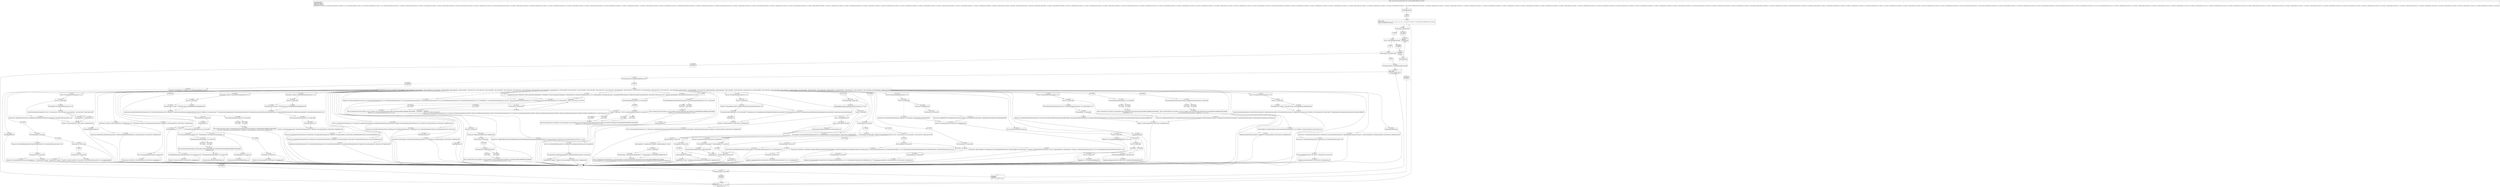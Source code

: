 digraph "CFG formain.Map.eventCheck()V" {
Node_0 [shape=record,label="{0\:\ ?|MTH_ENTER_BLOCK\l|l}"];
Node_1 [shape=record,label="{1\:\ 0x0000|lr12 = 0l}"];
Node_2 [shape=record,label="{2\:\ 0x0003|LOOP_START\lPHI: r12l  0x0003: PHI (r12v1 'i' int) = (r12v0 'i' int), (r12v2 'i' int) binds: [B:1:0x0000, B:17:0x002d] A[DONT_GENERATE, DONT_INLINE]\lLOOP:0: B:2:0x0003\-\>B:17:0x002d\l|l}"];
Node_3 [shape=record,label="{3\:\ 0x0008|lif (r26.event == null) goto L502l}"];
Node_4 [shape=record,label="{4\:\ 0x000a|l}"];
Node_5 [shape=record,label="{5\:\ 0x0010|lif (r12 \< r26.event.length) goto L264l}"];
Node_6 [shape=record,label="{6\:\ 0x0013|l}"];
Node_7 [shape=record,label="{7\:\ 0x001a|lif (r26.event[r12] == null) goto L504l}"];
Node_8 [shape=record,label="{8\:\ 0x001c|l}"];
Node_9 [shape=record,label="{9\:\ 0x002b|lif (r26.event_now[r12] \< r26.event[r12].length) goto L269l}"];
Node_10 [shape=record,label="{10\:\ 0x0030|LOOP_START\lLOOP:1: B:10:0x0030\-\>B:18:?\l|lr26.event_state = 0l}"];
Node_11 [shape=record,label="{11\:\ 0x0045|lif (r26.event_now[r12] \< r26.event[r12].length) goto L272l}"];
Node_12 [shape=record,label="{12\:\ 0x005e|l}"];
Node_13 [shape=record,label="{13\:\ 0x006e|lswitch(r26.event[r12][r26.event_now[r12]]) \{l    case 1: goto L405;l    case 2: goto L395;l    case 3: goto L414;l    case 4: goto L290;l    case 5: goto L419;l    case 6: goto L404;l    case 7: goto L274;l    case 8: goto L430;l    case 9: goto L274;l    case 10: goto L274;l    case 11: goto L436;l    case 12: goto L435;l    case 13: goto L357;l    case 14: goto L274;l    case 15: goto L285;l    case 16: goto L353;l    case 17: goto L392;l    case 18: goto L319;l    case 19: goto L399;l    case 20: goto L274;l    case 21: goto L448;l    case 22: goto L393;l    case 23: goto L391;l    case 24: goto L295;l    case 25: goto L296;l    case 26: goto L326;l    case 27: goto L327;l    case 28: goto L277;l    case 29: goto L310;l    case 30: goto L374;l    case 31: goto L484;l    case 32: goto L347;l    case 33: goto L468;l    case 34: goto L274;l    case 35: goto L339;l    case 36: goto L394;l    case 37: goto L383;l    case 38: goto L398;l    case 39: goto L315;l    case 40: goto L440;l    case 41: goto L278;l    case 42: goto L318;l    case 43: goto L447;l    case 44: goto L491;l    case 45: goto L396;l    case 46: goto L348;l    case 47: goto L349;l    case 48: goto L397;l    case 49: goto L320;l    case 50: goto L297;l    case 51: goto L469;l    case 52: goto L352;l    case 53: goto L354;l    default: goto L274;l\}l}"];
Node_14 [shape=record,label="{14\:\ 0x0071|l}"];
Node_15 [shape=record,label="{15\:\ 0x0077|lif (r26.event_state == 1) goto L509l}"];
Node_16 [shape=record,label="{16\:\ 0x002d|SYNTHETIC\l|l}"];
Node_17 [shape=record,label="{17\:\ 0x002d|LOOP_END\lLOOP:0: B:2:0x0003\-\>B:17:0x002d\l|lint r12 = r12 + 1l}"];
Node_18 [shape=record,label="{18\:\ ?|LOOP_END\lSYNTHETIC\lLOOP:1: B:10:0x0030\-\>B:18:?\l|l}"];
Node_19 [shape=record,label="{19\:\ 0x007a|lrunEvent_dialog(r12)l}"];
Node_20 [shape=record,label="{20\:\ 0x0081|lint r25 = r26.event[r12][r26.event_now[r12] + 2] \- 1l}"];
Node_21 [shape=record,label="{21\:\ 0x009a|lif (r25 != (\-1)) goto L284l}"];
Node_22 [shape=record,label="{22\:\ 0x009c|lr26.my.setXY(r26.event[r12][r26.event_now[r12] + 3], r26.event[r12][r26.event_now[r12] + 4], 0, 0)lr26.my.frame_c = \-1l}"];
Node_23 [shape=record,label="{23\:\ 0x00d8|lif (r26.srcNpcNo != (\-1)) goto L283l}"];
Node_24 [shape=record,label="{24\:\ 0x00da|lr26.map_x = map_set(r26.event[r12][r26.event_now[r12] + 3], r26.cols, main.Constants_H.XCELLS, main.Constants_H.HALF_XCELLS, main.Constants_H.WIDTH, 20)lr26.map_y = map_set(r26.event[r12][r26.event_now[r12] + 4], r26.rows, main.Constants_H.YCELLS, main.Constants_H.HALF_YCELLS, main.Constants_H.HEIGHT, 20)l}"];
Node_25 [shape=record,label="{25\:\ 0x012e|lshort[] r0 = r26.event_nowlr0[r12] = (short) (r0[r12] + 5)lnextEvent(4112)l}"];
Node_26 [shape=record,label="{26\:\ 0x0144|lr26.now_eV1 = getNpcLayer(r25)lr26.now_eV2 = getNpcId(r25)lr26.npc[r26.now_eV1][r26.now_eV2].other[0] = r26.event[r12][r26.event_now[r12] + 3]lr26.npc[r26.now_eV1][r26.now_eV2].other[1] = r26.event[r12][r26.event_now[r12] + 4]lr26.npc[r26.now_eV1][r26.now_eV2].setXY_npc()l}"];
Node_27 [shape=record,label="{27\:\ 0x01ca|l}"];
Node_28 [shape=record,label="{28\:\ 0x01dc|lif (r26.event[r12][r26.event_now[r12] + 2] != 0) goto L289l}"];
Node_29 [shape=record,label="{29\:\ 0x01de|lr5 = truel}"];
Node_30 [shape=record,label="{30\:\ 0x01df|PHI: r5l  0x01df: PHI (r5v477 boolean) = (r5v476 boolean), (r5v478 boolean) binds: [B:31:0x01e8, B:29:0x01de] A[DONT_GENERATE, DONT_INLINE]\l|lsetEventNow(r12, r5)l}"];
Node_31 [shape=record,label="{31\:\ 0x01e8|lr5 = falsel}"];
Node_32 [shape=record,label="{32\:\ 0x01ea|l}"];
Node_33 [shape=record,label="{33\:\ 0x0207|lif (r26.gr.monInfoList[103(0x67, float:1.44E\-43)] \< r26.event[r12][r26.event_now[r12] + 2]) goto L294l}"];
Node_34 [shape=record,label="{34\:\ 0x0209|lr10 = truel}"];
Node_35 [shape=record,label="{35\:\ 0x020b|PHI: r10l  0x020b: PHI (r10v23 'bt' boolean) = (r10v22 'bt' boolean), (r10v24 'bt' boolean) binds: [B:36:0x0228, B:34:0x0209] A[DONT_GENERATE, DONT_INLINE]\l|lr9 = r26.event[r12][r26.event_now[r12] + 3]lifEvent(r12, 4, 16, r9, r10)l}"];
Node_36 [shape=record,label="{36\:\ 0x0228|lr10 = falsel}"];
Node_37 [shape=record,label="{37\:\ 0x022b|linitBoat(r26.event[r12][r26.event_now[r12] + 2])lshort[] r0 = r26.event_nowlr0[r12] = (short) (r0[r12] + 3)lnextEvent(16)l}"];
Node_38 [shape=record,label="{38\:\ 0x0259|lmain.GameRun r0 = r26.grlr0.overMode = (byte) (r26.event[r12][r26.event_now[r12] + 2] + 1)lshort[] r0 = r26.event_nowlr0[r12] = (short) (r0[r12] + 3)l}"];
Node_39 [shape=record,label="{39\:\ 0x0283|l}"];
Node_40 [shape=record,label="{40\:\ 0x028c|lif (r26.my.state == 24) goto L301l}"];
Node_41 [shape=record,label="{41\:\ 0x028e|l}"];
Node_42 [shape=record,label="{42\:\ 0x0297|lif (r26.my.state != 25) goto L305l}"];
Node_43 [shape=record,label="{43\:\ 0x02d4|l}"];
Node_44 [shape=record,label="{44\:\ 0x02dc|lif (r26.my.frame_c != (\-1)) goto L274l}"];
Node_45 [shape=record,label="{45\:\ 0x02de|l}"];
Node_46 [shape=record,label="{46\:\ 0x02e7|lif (r26.my.state == 23) goto L274l}"];
Node_47 [shape=record,label="{47\:\ 0x02e9|lr26.my.state = 23l}"];
Node_48 [shape=record,label="{48\:\ 0x0299|lshort[] r0 = r26.event_nowlr0[r12] = (short) (r0[r12] + 3)lnextEvent(0)l}"];
Node_49 [shape=record,label="{49\:\ 0x02b5|lif (r26.my.state != 24) goto L304l}"];
Node_50 [shape=record,label="{50\:\ 0x02b7|lr26.gr.say(main.Constants_H.TXT_81, 1)lr26.gr.saveGame()l}"];
Node_51 [shape=record,label="{51\:\ 0x02ca|lr26.my.state = 0l}"];
Node_52 [shape=record,label="{52\:\ 0x02f4|lint r25 = r26.event[r12][r26.event_now[r12] + 2] \- 1l}"];
Node_53 [shape=record,label="{53\:\ 0x030d|lif (r25 != (\-1)) goto L314l}"];
Node_54 [shape=record,label="{54\:\ 0x030f|lmain.Map.cur_npc = r26.myl}"];
Node_55 [shape=record,label="{55\:\ 0x0316|lmain.Map.cur_npc.setLastAction(false, r26.event[r12][r26.event_now[r12] + 4])lmain.Map.cur_npc.other[7] = r26.event[r12][r26.event_now[r12] + 3]lmain.Map.cur_npc.now_action = 0lshort[] r0 = r26.event_nowlr0[r12] = (short) (r0[r12] + 5)lnextEvent(javax.microedition.lcdui.game.GameCanvas.GAME_D_PRESSED)l}"];
Node_56 [shape=record,label="{56\:\ 0x0362|lmain.Map.cur_npc = r26.npc[getNpcLayer(r25)][getNpcId(r25)]l}"];
Node_57 [shape=record,label="{57\:\ 0x037e|lr26.now_eV1 = r26.event[r12][r26.event_now[r12] + 2]lr26.now_eV2 = r26.event[r12][r26.event_now[r12] + 3]l}"];
Node_58 [shape=record,label="{58\:\ 0x03c6|lif ((r26.gr.rmsOther[(r26.now_eV1 * 2) + 4] & (1 \<\< r26.now_eV2)) == 0) goto L274l}"];
Node_59 [shape=record,label="{59\:\ 0x03c8|lshort[] r0 = r26.event_nowlr0[r12] = (short) (r0[r12] + 4)lnextEvent(4113)l}"];
Node_60 [shape=record,label="{60\:\ 0x03de|lr26.now_eV1 = r26.event[r12][r26.event_now[r12] + 2]lr26.now_eV2 = r26.event[r12][r26.event_now[r12] + 3]lminigame.Mg.i().go(r26.gr, r26.now_eV1, \-1, r26.now_eV2)lshort[] r0 = r26.event_nowlr0[r12] = (short) (r0[r12] + 4)lnextEvent(4113)l}"];
Node_61 [shape=record,label="{61\:\ 0x0439|lrunEvent_item_add_del(r12)l}"];
Node_62 [shape=record,label="{62\:\ 0x0441|l}"];
Node_63 [shape=record,label="{63\:\ 0x0449|lif (r26.gr.magic_id != (\-2)) goto L323l}"];
Node_64 [shape=record,label="{64\:\ 0x044b|lr26.my.state = 10lmain.GameRun r0 = r26.grlr0.magic_id = r26.event[r12][r26.event_now[r12] + 2]lmain.GameRun r0 = r26.grlr0.magic_x = (r26.map_x + (r26.event[r12][r26.event_now[r12] + 3] * 20)) + 10lmain.GameRun r0 = r26.grlr0.magic_y = (r26.map_y + (r26.event[r12][r26.event_now[r12] + 4] * 20)) + 20lr26.gr.setMagic(r26.event[r12][r26.event_now[r12] + 2] \/ 5)l}"];
Node_65 [shape=record,label="{65\:\ 0x04d1|l}"];
Node_66 [shape=record,label="{66\:\ 0x04d9|lif (r26.gr.magic_id != (\-1)) goto L274l}"];
Node_67 [shape=record,label="{67\:\ 0x04db|lr26.gr.magic_id = \-2lshort[] r0 = r26.event_nowlr0[r12] = (short) (r0[r12] + 5)lnextEvent(16)l}"];
Node_68 [shape=record,label="{68\:\ 0x04f9|lrunEvent_getMon(r12)l}"];
Node_69 [shape=record,label="{69\:\ 0x0501|l}"];
Node_70 [shape=record,label="{70\:\ 0x0506|lif (r26.eventGoing != 0) goto L333l}"];
Node_71 [shape=record,label="{71\:\ 0x0508|lr26.now_eV2 = r26.gr.findMonsterMinLv(r26.event[r12][r26.event_now[r12] + 2], r26.event[r12][r26.event_now[r12] + 3])l}"];
Node_72 [shape=record,label="{72\:\ 0x0540|lif (r26.now_eV2 == (\-1)) goto L332l}"];
Node_73 [shape=record,label="{73\:\ 0x0542|lr26.now_eV1 = r26.gr.delMonster(r26.now_eV2)lr26.eventGoing = 1l}"];
Node_74 [shape=record,label="{74\:\ 0x055d|lsetEventNow(r12, false)l}"];
Node_75 [shape=record,label="{75\:\ 0x0567|l}"];
Node_76 [shape=record,label="{76\:\ 0x056e|lif (r26.gr.say_c != 0) goto L274l}"];
Node_77 [shape=record,label="{77\:\ 0x0570|l}"];
Node_78 [shape=record,label="{78\:\ 0x0576|lif (r26.now_eV1 != (\-1)) goto L338l}"];
Node_79 [shape=record,label="{79\:\ 0x0578|lsetEventNow(r12, false)l}"];
Node_80 [shape=record,label="{80\:\ 0x0582|lshort[] r0 = r26.event_nowlr0[r12] = (short) (r0[r12] + (r26.event[r12][r26.event_now[r12] + 1] + 2))lnextEvent(4368)l}"];
Node_81 [shape=record,label="{81\:\ 0x05ab|lint r25 = r26.event[r12][r26.event_now[r12] + 2] \- 1l}"];
Node_82 [shape=record,label="{82\:\ 0x05c4|lif (r25 != (\-1)) goto L346l}"];
Node_83 [shape=record,label="{83\:\ 0x05c6|lr26.my.other[4] = r26.event[r12][r26.event_now[r12] + 3]l}"];
Node_84 [shape=record,label="{84\:\ 0x05f4|lswitch(r26.event[r12][r26.event_now[r12] + 3]) \{l    case 0: goto L344;l    case 1: goto L345;l    case 2: goto L344;l    case 3: goto L345;l    default: goto L343;l\}l}"];
Node_85 [shape=record,label="{85\:\ 0x05f7|lshort[] r0 = r26.event_nowlr0[r12] = (short) (r0[r12] + 4)lnextEvent(4112)l}"];
Node_86 [shape=record,label="{86\:\ 0x060d|lr26.my.state = 0l}"];
Node_87 [shape=record,label="{87\:\ 0x0616|lr26.my.state = 10l}"];
Node_88 [shape=record,label="{88\:\ 0x0620|lr26.now_eV1 = getNpcLayer(r25)lr26.now_eV2 = getNpcId(r25)lr26.npc[r26.now_eV1][r26.now_eV2].other[4] = r26.event[r12][r26.event_now[r12] + 3]l}"];
Node_89 [shape=record,label="{89\:\ 0x0665|lrunEvent_miniGame_myLevel(r12)l}"];
Node_90 [shape=record,label="{90\:\ 0x066d|ldm.Sound.i().setMusicId(r26.event[r12][r26.event_now[r12] + 2])ldm.Sound.i().setMusic(false)lshort[] r0 = r26.event_nowlr0[r12] = (short) (r0[r12] + 3)lnextEvent(16)l}"];
Node_91 [shape=record,label="{91\:\ 0x06a4|lr26.my.state = 10lbyte r5 = (byte) (r26.sleep_count + 1)lr26.sleep_count = r5l}"];
Node_92 [shape=record,label="{92\:\ 0x06cc|lif (r5 != r26.event[r12][r26.event_now[r12] + 2]) goto L274l}"];
Node_93 [shape=record,label="{93\:\ 0x06ce|lr26.sleep_count = 0lshort[] r0 = r26.event_nowlr0[r12] = (short) (r0[r12] + 3)lnextEvent(17)l}"];
Node_94 [shape=record,label="{94\:\ 0x06ea|lr26.my.state = 10lr26.xxx = r26.event[r12][r26.event_now[r12] + 2]lshort[] r0 = r26.event_nowlr0[r12] = (short) (r0[r12] + 3)lnextEvent(16)l}"];
Node_95 [shape=record,label="{95\:\ 0x0720|lrunEvent_goShop(r12)l}"];
Node_96 [shape=record,label="{96\:\ 0x0728|l}"];
Node_97 [shape=record,label="{97\:\ 0x0741|lif (initSrcEffect(r26.event[r12][r26.event_now[r12] + 2]) == false) goto L274l}"];
Node_98 [shape=record,label="{98\:\ 0x0743|lshort[] r0 = r26.event_nowlr0[r12] = (short) (r0[r12] + 3)lnextEvent(16)l}"];
Node_99 [shape=record,label="{99\:\ 0x0759|l}"];
Node_100 [shape=record,label="{100\:\ 0x075e|lif (r26.eventGoing != 0) goto L371l}"];
Node_101 [shape=record,label="{101\:\ 0x0760|lr26.eventGoing = 1l}"];
Node_102 [shape=record,label="{102\:\ 0x0778|lif (r26.event[r12][r26.event_now[r12] + 3] != 0) goto L364l}"];
Node_103 [shape=record,label="{103\:\ 0x077a|lr26.bMission[14] = r26.event[r12][r26.event_now[r12] + 2]l}"];
Node_104 [shape=record,label="{104\:\ 0x079f|lif (r26.bMission[14] == (\-1)) goto L274l}"];
Node_105 [shape=record,label="{105\:\ 0x07a1|lr26.gr.say(main.Constants_H.MISSION_TXT_2, \-1)l}"];
Node_106 [shape=record,label="{106\:\ 0x07ae|lr5 = r26.event[r12][r26.event_now[r12] + 2]l}"];
Node_107 [shape=record,label="{107\:\ 0x07d3|lif (r26.event[r12][r26.event_now[r12] + 3] != 2) goto L370l}"];
Node_108 [shape=record,label="{108\:\ 0x07d5|lr6 = truel}"];
Node_109 [shape=record,label="{109\:\ 0x07d6|PHI: r6l  0x07d6: PHI (r6v316 boolean) = (r6v315 boolean), (r6v322 boolean) binds: [B:112:0x07ff, B:108:0x07d5] A[DONT_GENERATE, DONT_INLINE]\l|lsetMission(r5, r6)l}"];
Node_110 [shape=record,label="{110\:\ 0x07f0|lif (r26.event[r12][r26.event_now[r12] + 3] != 2) goto L274l}"];
Node_111 [shape=record,label="{111\:\ 0x07f2|lr26.gr.say(main.Constants_H.MISSION_TXT_3, \-1)l}"];
Node_112 [shape=record,label="{112\:\ 0x07ff|lr6 = falsel}"];
Node_113 [shape=record,label="{113\:\ 0x0801|l}"];
Node_114 [shape=record,label="{114\:\ 0x0808|lif (r26.gr.say_c != 0) goto L274l}"];
Node_115 [shape=record,label="{115\:\ 0x080a|lshort[] r0 = r26.event_nowlr0[r12] = (short) (r0[r12] + 4)lnextEvent(272)l}"];
Node_116 [shape=record,label="{116\:\ 0x0820|lr26.my.state = 10lint r25 = r26.event[r12][r26.event_now[r12] + 2] \- 1l}"];
Node_117 [shape=record,label="{117\:\ 0x0842|lif (r25 != (\-1)) goto L381l}"];
Node_118 [shape=record,label="{118\:\ 0x0844|lmain.Map.cur_npc = r26.myl}"];
Node_119 [shape=record,label="{119\:\ 0x084b|lmain.Map.cur_npc.setIXY(r26.event[r12][r26.event_now[r12] + 3], r26.event[r12][r26.event_now[r12] + 4])ldm.Npc r5 = main.Map.cur_npclr5.speed = r26.event[r12][r26.event_now[r12] + 5]ldm.Npc r5 = main.Map.cur_npcl}"];
Node_120 [shape=record,label="{120\:\ 0x089e|lif (r26.event[r12][r26.event_now[r12] + 6] != 0) goto L382l}"];
Node_121 [shape=record,label="{121\:\ 0x08a0|lr6 = truel}"];
Node_122 [shape=record,label="{122\:\ 0x08a1|PHI: r6l  0x08a1: PHI (r6v297 boolean) = (r6v296 boolean), (r6v302 boolean) binds: [B:123:0x08de, B:121:0x08a0] A[DONT_GENERATE, DONT_INLINE]\l|lr5.b_check = r6lmain.Map.cur_npc.setLastAction(false, 127)lshort[] r0 = r26.event_nowlr0[r12] = (short) (r0[r12] + 7)lnextEvent(16)l}"];
Node_123 [shape=record,label="{123\:\ 0x08de|lr6 = falsel}"];
Node_124 [shape=record,label="{124\:\ 0x08c1|lmain.Map.cur_npc = r26.npc[getNpcLayer(r25)][getNpcId(r25)]l}"];
Node_125 [shape=record,label="{125\:\ 0x08e0|lr26.my.state = 10lint r25 = r26.event[r12][r26.event_now[r12] + 2] \- 1l}"];
Node_126 [shape=record,label="{126\:\ 0x0902|lif (r25 != (\-1)) goto L390l}"];
Node_127 [shape=record,label="{127\:\ 0x0904|lmain.Map.cur_npc = r26.myl}"];
Node_128 [shape=record,label="{128\:\ 0x090b|lmain.Map.cur_npc.setLastAction(true, r26.event[r12][r26.event_now[r12] + 6])lmain.Map.cur_npc.setIXY(r26.event[r12][r26.event_now[r12] + 3], r26.event[r12][r26.event_now[r12] + 4])lmain.Map.cur_npc.other[7] = r26.event[r12][r26.event_now[r12] + 5]l}"];
Node_129 [shape=record,label="{129\:\ 0x0977|lif (r26.event[r12][r26.event_now[r12] + 5] \>= 0) goto L389l}"];
Node_130 [shape=record,label="{130\:\ 0x0979|lmain.Map.cur_npc.dir = 4l}"];
Node_131 [shape=record,label="{131\:\ 0x097e|ldm.Npc r5 = main.Map.cur_npclr5.speed = r26.event[r12][r26.event_now[r12] + 7]lshort[] r0 = r26.event_nowlr0[r12] = (short) (r0[r12] + 8)lnextEvent(16)l}"];
Node_132 [shape=record,label="{132\:\ 0x09aa|lmain.Map.cur_npc = r26.npc[getNpcLayer(r25)][getNpcId(r25)]l}"];
Node_133 [shape=record,label="{133\:\ 0x09c7|lr26.now_eV1 = r26.event[r12][r26.event_now[r12] + 2]lr26.now_eV2 = r26.event[r12][r26.event_now[r12] + 3]lshort[] r0 = r26.event_nowlr0[r12] = (short) (r0[r12] + 4)lsetRestEvent(r26.now_eV1, r26.now_eV2)lnextEvent(4112)l}"];
Node_134 [shape=record,label="{134\:\ 0x0a1c|lr26.now_eV1 = r26.event[r12][r26.event_now[r12] + 2]lr26.now_eV2 = r26.event[r12][r26.event_now[r12] + 3]lshort[] r0 = r26.event_nowlr0[r12] = (short) (r0[r12] + 4)lsetOverEvent(r26.now_eV1, r26.now_eV2)lnextEvent(4112)l}"];
Node_135 [shape=record,label="{135\:\ 0x0a71|lexitBoss(r26.event[r12][r26.event_now[r12] + 2], r26.event[r12][r26.event_now[r12] + 3], r26.event[r12][r26.event_now[r12] + 4], r26.event[r12][r26.event_now[r12] + 5])lshort[] r0 = r26.event_nowlr0[r12] = (short) (r0[r12] + 6)lnextEvent(16)l}"];
Node_136 [shape=record,label="{136\:\ 0x0ad8|lint r25 = r26.event[r12][r26.event_now[r12] + 2] \- 1lr26.now_eV1 = getNpcLayer(r25)lr26.now_eV2 = getNpcId(r25)lr26.npc[r26.now_eV1][r26.now_eV2].other[5] = (byte) (r26.event[r12][r26.event_now[r12] + 3] + 1)lshort[] r0 = r26.event_nowlr0[r12] = (short) (r0[r12] + 4)lnextEvent(4112)l}"];
Node_137 [shape=record,label="{137\:\ 0x0b4a|lr26.now_eV1 = r26.event[r12][r26.event_now[r12] + 2]lr26.now_eV2 = r26.event[r12][r26.event_now[r12] + 3]lifEvent(r12, 5, 4112, r26.event[r12][r26.event_now[r12] + 4], isMapEvent(r26.now_eV1, r26.now_eV2))l}"];
Node_138 [shape=record,label="{138\:\ 0x0ba6|lrunEvent_srcMove(r12)l}"];
Node_139 [shape=record,label="{139\:\ 0x0bae|lr26.my.state = 10lr26.srcFlash_c = (byte) (r26.event[r12][r26.event_now[r12] + 2] \<\< 1)lshort[] r0 = r26.event_nowlr0[r12] = (short) (r0[r12] + 3)lnextEvent(16)l}"];
Node_140 [shape=record,label="{140\:\ 0x0be7|lrunEvent_brow(r12)l}"];
Node_141 [shape=record,label="{141\:\ 0x0bef|ldm.Ms.i()ldm.Ms.skip = 0lbyte[] r24 = dm.Ms.i().getStream(\"data\/battle\/boss.d\", \-1)lbyte[][] r23 = dm.Ms.i().create2Array(r24)lbyte[] r24 = (byte[]) nulllint r25 = r26.event[r12][r26.event_now[r12] + 1] \>\> 1lmain.GameRun r0 = r26.grljava.lang.Class r7 = java.lang.Byte.TYPElr0.enemyList = (byte[][]) java.lang.reflect.Array.newInstance(r7, new int[]\{r25, 5\})lr26.now_eV2 = 0l}"];
Node_142 [shape=record,label="{142\:\ 0x0c40|LOOP_START\lLOOP:2: B:142:0x0c40\-\>B:144:0x0c90\l|l}"];
Node_143 [shape=record,label="{143\:\ 0x0c48|lif (r26.now_eV2 \< r25) goto L403l}"];
Node_144 [shape=record,label="{144\:\ 0x0c90|LOOP_END\lLOOP:2: B:142:0x0c40\-\>B:144:0x0c90\l|lr26.now_eV1 = r26.event[r12][(r26.event_now[r12] + 2) + (r26.now_eV2 * 2)]lr26.gr.enemyList[r26.now_eV2][0] = r23[r26.now_eV1][0]lr26.gr.enemyList[r26.now_eV2][1] = r26.event[r12][(r26.event_now[r12] + 3) + (r26.now_eV2 * 2)]lr26.gr.enemyList[r26.now_eV2][2] = r23[r26.now_eV1][1]lr26.gr.enemyList[r26.now_eV2][3] = r23[r26.now_eV1][2]lr26.gr.enemyList[r26.now_eV2][4] = r23[r26.now_eV1][3]lr26.now_eV2 = (byte) (r26.now_eV2 + 1)l}"];
Node_145 [shape=record,label="{145\:\ 0x0c4a|SYNTHETIC\l|l}"];
Node_146 [shape=record,label="{146\:\ 0x0c4a|lbyte[][] r23 = (byte[][]) nullldm.Sound.i().setMusicId(6)ldm.Sound.i().setMusic(false)lr26.gr.battleType(3)lr26.gr.goBattle()lshort[] r0 = r26.event_nowlr0[r12] = (short) (r0[r12] + (r26.event[r12][r26.event_now[r12] + 1] + 2))l}"];
Node_147 [shape=record,label="{147\:\ 0x0d55|lboolean r10 = dm.Ms.i().isRect(r26.my.x, r26.my.y, 19, 19, r26.event[r12][r26.event_now[r12] + 2] * 20, r26.event[r12][r26.event_now[r12] + 3] * 20, ((r26.event[r12][r26.event_now[r12] + 4] \- r26.event[r12][r26.event_now[r12] + 2]) + 1) * 20, ((r26.event[r12][r26.event_now[r12] + 5] \- r26.event[r12][r26.event_now[r12] + 3]) + 1) * 20)lifEvent(r12, 7, 16, r26.event[r12][r26.event_now[r12] + 6], r10)l}"];
Node_148 [shape=record,label="{148\:\ 0x0e07|lint r25 = r26.event[r12][r26.event_now[r12] + 2] \- 1l}"];
Node_149 [shape=record,label="{149\:\ 0x0e20|lif (r25 == (\-1)) goto L274l}"];
Node_150 [shape=record,label="{150\:\ 0x0e22|lr26.now_eV1 = getNpcLayer(r25)lr26.now_eV2 = getNpcId(r25)l}"];
Node_151 [shape=record,label="{151\:\ 0x0e44|lif (r26.my.state != 2) goto L413l}"];
Node_152 [shape=record,label="{152\:\ 0x0e46|l}"];
Node_153 [shape=record,label="{153\:\ 0x0e50|lif (r26.get_meet != r26.now_eV2) goto L413l}"];
Node_154 [shape=record,label="{154\:\ 0x0e52|lr10 = truel}"];
Node_155 [shape=record,label="{155\:\ 0x0e54|PHI: r10l  0x0e54: PHI (r10v19 'bt' boolean) = (r10v18 'bt' boolean), (r10v20 'bt' boolean) binds: [B:156:0x0e72, B:154:0x0e52] A[DONT_GENERATE, DONT_INLINE]\l|lifEvent(r12, 4, 16, r26.event[r12][r26.event_now[r12] + 3], r10)l}"];
Node_156 [shape=record,label="{156\:\ 0x0e72|lr10 = falsel}"];
Node_157 [shape=record,label="{157\:\ 0x0e75|l}"];
Node_158 [shape=record,label="{158\:\ 0x0e90|lif (r26.gr.money \< (r26.event[r12][r26.event_now[r12] + 2] * 100)) goto L418l}"];
Node_159 [shape=record,label="{159\:\ 0x0e92|lr10 = truel}"];
Node_160 [shape=record,label="{160\:\ 0x0e94|PHI: r10l  0x0e94: PHI (r10v16 'bt' boolean) = (r10v15 'bt' boolean), (r10v17 'bt' boolean) binds: [B:161:0x0eb2, B:159:0x0e92] A[DONT_GENERATE, DONT_INLINE]\l|lifEvent(r12, 4, 16, r26.event[r12][r26.event_now[r12] + 3], r10)l}"];
Node_161 [shape=record,label="{161\:\ 0x0eb2|lr10 = falsel}"];
Node_162 [shape=record,label="{162\:\ 0x0eb5|lbyte r25 = r26.gr.findItem(\-2, r26.event[r12][r26.event_now[r12] + 2], true)l}"];
Node_163 [shape=record,label="{163\:\ 0x0ee4|lif (r26.event[r12][r26.event_now[r12] + 3] != 0) goto L425l}"];
Node_164 [shape=record,label="{164\:\ 0x0ee6|lif (r25 != 0) goto L424l}"];
Node_165 [shape=record,label="{165\:\ 0x0ee8|lr10 = truel}"];
Node_166 [shape=record,label="{166\:\ 0x0eea|PHI: r10l  0x0eea: PHI (r10v12 'bt' boolean) = (r10v10 'bt' boolean), (r10v11 'bt' boolean), (r10v13 'bt' boolean), (r10v14 'bt' boolean) binds: [B:171:0x0f25, B:170:0x0f22, B:167:0x0f08, B:165:0x0ee8] A[DONT_GENERATE, DONT_INLINE]\l|lifEvent(r12, 5, 16, r26.event[r12][r26.event_now[r12] + 4], r10)l}"];
Node_167 [shape=record,label="{167\:\ 0x0f08|lr10 = falsel}"];
Node_168 [shape=record,label="{168\:\ 0x0f0b|l}"];
Node_169 [shape=record,label="{169\:\ 0x0f20|lif (r25 \< r26.event[r12][r26.event_now[r12] + 3]) goto L429l}"];
Node_170 [shape=record,label="{170\:\ 0x0f22|lr10 = truel}"];
Node_171 [shape=record,label="{171\:\ 0x0f25|lr10 = falsel}"];
Node_172 [shape=record,label="{172\:\ 0x0f28|l}"];
Node_173 [shape=record,label="{173\:\ 0x0f56|lif (r26.gr.findMonster(r26.event[r12][r26.event_now[r12] + 2], r26.event[r12][r26.event_now[r12] + 3]) == (\-1)) goto L434l}"];
Node_174 [shape=record,label="{174\:\ 0x0f58|lr10 = truel}"];
Node_175 [shape=record,label="{175\:\ 0x0f5a|PHI: r10l  0x0f5a: PHI (r10v8 'bt' boolean) = (r10v7 'bt' boolean), (r10v9 'bt' boolean) binds: [B:176:0x0f78, B:174:0x0f58] A[DONT_GENERATE, DONT_INLINE]\l|lifEvent(r12, 5, 16, r26.event[r12][r26.event_now[r12] + 4], r10)l}"];
Node_176 [shape=record,label="{176\:\ 0x0f78|lr10 = falsel}"];
Node_177 [shape=record,label="{177\:\ 0x0f7b|lrunEvent_select(r12)l}"];
Node_178 [shape=record,label="{178\:\ 0x0f83|lint r25 = r26.event[r12][r26.event_now[r12] + 2] \- 1lr26.now_eV1 = getNpcLayer(r25)lr26.now_eV2 = getNpcId(r25)l}"];
Node_179 [shape=record,label="{179\:\ 0x0fdd|lif (r26.npc[r26.now_eV1][r26.now_eV2].other[8] != r26.event[r12][r26.event_now[r12] + 3]) goto L439l}"];
Node_180 [shape=record,label="{180\:\ 0x0fdf|lshort[] r0 = r26.event_nowlr0[r12] = (short) (r0[r12] + 4)lnextEvent(16)l}"];
Node_181 [shape=record,label="{181\:\ 0x0ff5|lsetEventNow(r12, false)l}"];
Node_182 [shape=record,label="{182\:\ 0x0fff|lint r25 = r26.event[r12][r26.event_now[r12] + 2] \- 1l}"];
Node_183 [shape=record,label="{183\:\ 0x1018|lif (r25 != (\-1)) goto L446l}"];
Node_184 [shape=record,label="{184\:\ 0x101a|lbyte[] r5 = r26.my.otherldm.Ms.i()lr5[7] = (byte) dm.Ms.abs(r26.event[r12][r26.event_now[r12] + 3])l}"];
Node_185 [shape=record,label="{185\:\ 0x1050|lif (r26.event[r12][r26.event_now[r12] + 3] \>= 0) goto L445l}"];
Node_186 [shape=record,label="{186\:\ 0x1052|lr26.my.dir = 4l}"];
Node_187 [shape=record,label="{187\:\ 0x105a|lshort[] r0 = r26.event_nowlr0[r12] = (short) (r0[r12] + 4)lnextEvent(16)l}"];
Node_188 [shape=record,label="{188\:\ 0x1070|lmain.Map.cur_npc = r26.npc[getNpcLayer(r25)][getNpcId(r25)]lmain.Map.cur_npc.other[7] = r26.event[r12][r26.event_now[r12] + 3]lmain.Map.cur_npc.setNpcNum(main.Map.npcSp[main.Map.cur_npc.other[3] \- 1][main.Map.cur_npc.other[2]].aLength())l}"];
Node_189 [shape=record,label="{189\:\ 0x10c4|lint r25 = r26.event[r12][r26.event_now[r12] + 2] \- 1lr26.now_eV1 = getNpcLayer(r25)lr26.now_eV2 = getNpcId(r25)lr26.npc[r26.now_eV1][r26.now_eV2].other[8] = r26.event[r12][r26.event_now[r12] + 3]lshort[] r0 = r26.event_nowlr0[r12] = (short) (r0[r12] + 4)lnextEvent(16)l}"];
Node_190 [shape=record,label="{190\:\ 0x1134|l}"];
Node_191 [shape=record,label="{191\:\ 0x1139|lif (r26.eventGoing != 0) goto L462l}"];
Node_192 [shape=record,label="{192\:\ 0x113b|lr26.eventGoing = 1lint r25 = r26.event[r12][r26.event_now[r12] + 2] * 100l}"];
Node_193 [shape=record,label="{193\:\ 0x1155|lif (r25 \>= 0) goto L455l}"];
Node_194 [shape=record,label="{194\:\ 0x1157|lint r5 = r26.gr.moneyldm.Ms.i()l}"];
Node_195 [shape=record,label="{195\:\ 0x1165|lif (r5 \>= dm.Ms.abs(r25)) goto L455l}"];
Node_196 [shape=record,label="{196\:\ 0x1167|lr26.gr.say(main.Constants_H.MONEY_TXT_2, 0)lr26.eventGoing = 2l}"];
Node_197 [shape=record,label="{197\:\ 0x1178|l}"];
Node_198 [shape=record,label="{198\:\ 0x117e|lif (r26.eventGoing != 1) goto L274l}"];
Node_199 [shape=record,label="{199\:\ 0x1180|lmain.GameRun r0 = r26.grlr0.money = r0.money + r25lmain.GameRun r0 = r26.grl}"];
Node_200 [shape=record,label="{200\:\ 0x1192|lif (r25 \>= 0) goto L461l}"];
Node_201 [shape=record,label="{201\:\ 0x1194|ljava.lang.String r7 = main.Constants_H.MONEY_TXT_13l}"];
Node_202 [shape=record,label="{202\:\ 0x1196|PHI: r7l  0x1196: PHI (r7v24 java.lang.String) = (r7v23 java.lang.String), (r7v29 java.lang.String) binds: [B:203:0x11b8, B:201:0x1194] A[DONT_GENERATE, DONT_INLINE]\l|ljava.lang.StringBuilder r6 = new java.lang.StringBuilder(java.lang.String.valueOf(r7))ldm.Ms.i()lr0.say(r6.append(dm.Ms.abs(r25)).append(main.Constants_H.MONEY_TXT_0).toString(), 0)l}"];
Node_203 [shape=record,label="{203\:\ 0x11b8|ljava.lang.String r7 = main.Constants_H.MONEY_TXT_7l}"];
Node_204 [shape=record,label="{204\:\ 0x11bb|l}"];
Node_205 [shape=record,label="{205\:\ 0x11c2|lif (r26.gr.say_c != 0) goto L274l}"];
Node_206 [shape=record,label="{206\:\ 0x11c4|l}"];
Node_207 [shape=record,label="{207\:\ 0x11ca|lif (r26.eventGoing != 2) goto L467l}"];
Node_208 [shape=record,label="{208\:\ 0x11cc|lsetEventNow(r12, true)l}"];
Node_209 [shape=record,label="{209\:\ 0x11d6|lshort[] r0 = r26.event_nowlr0[r12] = (short) (r0[r12] + 3)lnextEvent(272)l}"];
Node_210 [shape=record,label="{210\:\ 0x11ec|lr26.anole_type = (byte) (r26.event[r12][r26.event_now[r12] + 2] \- 1)lsetAnole()lshort[] r0 = r26.event_nowlr0[r12] = (short) (r0[r12] + 3)lnextEvent(16)l}"];
Node_211 [shape=record,label="{211\:\ 0x121f|l}"];
Node_212 [shape=record,label="{212\:\ 0x1231|lswitch(r26.event[r12][r26.event_now[r12] + 2]) \{l    case 0: goto L472;l    case 1: goto L478;l    case 2: goto L478;l    default: goto L274;l\}l}"];
Node_213 [shape=record,label="{213\:\ 0x1236|l}"];
Node_214 [shape=record,label="{214\:\ 0x123b|lif (r26.eventGoing != 0) goto L475l}"];
Node_215 [shape=record,label="{215\:\ 0x123d|lr26.gr.say(dm.Ms.i().getDialogs(r26.event[r12], r26.event_now[r12] + 4, r26.event[r12][r26.event_now[r12] + 3]), \-1)lr26.eventGoing = 1l}"];
Node_216 [shape=record,label="{216\:\ 0x1278|l}"];
Node_217 [shape=record,label="{217\:\ 0x127f|lif (r26.gr.say_c != 0) goto L274l}"];
Node_218 [shape=record,label="{218\:\ 0x1281|lshort[] r0 = r26.event_nowlr0[r12] = (short) (r0[r12] + ((r26.event[r12][r26.event_now[r12] + 3] \<\< 1) + 4))lnextEvent(272)l}"];
Node_219 [shape=record,label="{219\:\ 0x12ac|l}"];
Node_220 [shape=record,label="{220\:\ 0x12b1|lif (r26.eventGoing != 0) goto L481l}"];
Node_221 [shape=record,label="{221\:\ 0x12b3|lr26.my.state = 22lr26.black_1 = 0lr26.black_0 = 0ldm.Ms.i()ldm.Ms.font.setSize(22)lr26.fontSizeControl = truelr26.gr.setStringB(dm.Ms.i().getDialogs(r26.event[r12], r26.event_now[r12] + 4, r26.event[r12][r26.event_now[r12] + 3]), main.Constants_H.WIDTH__ \- (25 * 2), 3)ldm.Ms.i()ldm.Ms.font.setSize(26)lr26.fontSizeControl = falselr26.eventGoing = r26.event[r12][r26.event_now[r12] + 2]l}"];
Node_222 [shape=record,label="{222\:\ 0x133a|l}"];
Node_223 [shape=record,label="{223\:\ 0x1340|lif (r26.eventGoing != 3) goto L274l}"];
Node_224 [shape=record,label="{224\:\ 0x1342|lshort[] r0 = r26.event_nowlr0[r12] = (short) (r0[r12] + ((r26.event[r12][r26.event_now[r12] + 3] \<\< 1) + 4))lnextEvent(272)lr26.gr.about_d = nulllr26.black_0 = \-1l}"];
Node_225 [shape=record,label="{225\:\ 0x137b|lint r25 = r26.event[r12][r26.event_now[r12] + 2] \- 1l}"];
Node_226 [shape=record,label="{226\:\ 0x1394|lif (r25 != (\-1)) goto L488l}"];
Node_227 [shape=record,label="{227\:\ 0x1396|lr26.now_eV1 = r26.event[r12][r26.event_now[r12] + 3]ldm.Npc r0 = r26.mylr0.dir = r26.now_eV1lr26.my.setActionNo(false)l}"];
Node_228 [shape=record,label="{228\:\ 0x13c2|lshort[] r0 = r26.event_nowlr0[r12] = (short) (r0[r12] + 4)lnextEvent(4112)l}"];
Node_229 [shape=record,label="{229\:\ 0x13d8|lr26.now_eV1 = getNpcLayer(r25)l}"];
Node_230 [shape=record,label="{230\:\ 0x13ea|lif (r26.now_eV1 != 0) goto L487l}"];
Node_231 [shape=record,label="{231\:\ 0x13ec|lr26.now_eV2 = getNpcId(r25)lr5 = r26.npc[r26.now_eV1][r26.now_eV2]lr5.dir = r26.event[r12][r26.event_now[r12] + 3]lr26.npc[r26.now_eV1][r26.now_eV2].setActionNo(false)l}"];
Node_232 [shape=record,label="{232\:\ 0x1438|lr25 = r26.event[r12][r26.event_now[r12] + 2]l}"];
Node_233 [shape=record,label="{233\:\ 0x144a|lif (r25 != 0) goto L494l}"];
Node_234 [shape=record,label="{234\:\ 0x144c|lboolean r10 = r26.gr.gameCheckRegIsOK()lifEvent(r12, 3, 16, 2, r10)l}"];
Node_235 [shape=record,label="{235\:\ 0x1462|l}"];
Node_236 [shape=record,label="{236\:\ 0x1466|lif (r25 != 1) goto L499l}"];
Node_237 [shape=record,label="{237\:\ 0x1468|l}"];
Node_238 [shape=record,label="{238\:\ 0x1471|lif (r26.gr.gameCheckRegIsOK() != false) goto L274l}"];
Node_239 [shape=record,label="{239\:\ 0x1473|lshort[] r0 = r26.event_nowlr0[r12] = (short) (r0[r12] + 3)lnextEvent(0)lcheckRegWhere0(r12)l}"];
Node_240 [shape=record,label="{240\:\ 0x148e|l}"];
Node_241 [shape=record,label="{241\:\ 0x1492|lif (r25 != 2) goto L274l}"];
Node_242 [shape=record,label="{242\:\ 0x1494|lifEvent(r12, 3, 16, 2, r26.gr.gameCheckRegIsOK())l}"];
Node_243 [shape=record,label="{243\:\ 0x0047|SYNTHETIC\l|l}"];
Node_244 [shape=record,label="{244\:\ 0x0047|lshort[] r0 = r26.mapInfolint r6 = (r26.mapNo * 2) + 1lr0[r6] = (short) (r0[r6] \| (1 \<\< r12))l}"];
Node_245 [shape=record,label="{245\:\ 0x002d|SYNTHETIC\l|l}"];
Node_246 [shape=record,label="{246\:\ 0x002d|SYNTHETIC\l|l}"];
Node_247 [shape=record,label="{247\:\ 0x002d|SYNTHETIC\l|l}"];
Node_248 [shape=record,label="{248\:\ 0x0012|SYNTHETIC\l|l}"];
Node_249 [shape=record,label="{249\:\ ?|SYNTHETIC\lRETURN\l|lreturnl}"];
Node_250 [shape=record,label="{250\:\ ?|MTH_EXIT_BLOCK\l|l}"];
Node_251 [shape=record,label="{251\:\ 0x0012|SYNTHETIC\l|l}"];
Node_252 [shape=record,label="{252\:\ 0x0012|RETURN\lORIG_RETURN\l|lreturnl}"];
MethodNode[shape=record,label="{public void main.Map.eventCheck((r26v0 'this' main.Map A[IMMUTABLE_TYPE, THIS]))  | USE_LINES_HINTS\lCOMPUTE_POST_DOM\lTYPE_VARS: EMPTY\lINLINE_NOT_NEEDED\lBACK_EDGE: B:17:0x002d \-\> B:2:0x0003, CROSS_EDGE: B:244:0x0047 \-\> B:17:0x002d, BACK_EDGE: B:15:0x0077 \-\> B:10:0x0030, CROSS_EDGE: B:15:0x0077 \-\> B:17:0x002d, CROSS_EDGE: B:19:0x007a \-\> B:14:0x0071, CROSS_EDGE: B:25:0x012e \-\> B:14:0x0071, CROSS_EDGE: B:23:0x00d8 \-\> B:25:0x012e, CROSS_EDGE: B:26:0x0144 \-\> B:25:0x012e, CROSS_EDGE: B:30:0x01df \-\> B:14:0x0071, CROSS_EDGE: B:31:0x01e8 \-\> B:30:0x01df, CROSS_EDGE: B:35:0x020b \-\> B:14:0x0071, CROSS_EDGE: B:36:0x0228 \-\> B:35:0x020b, CROSS_EDGE: B:37:0x022b \-\> B:14:0x0071, CROSS_EDGE: B:38:0x0259 \-\> B:14:0x0071, CROSS_EDGE: B:51:0x02ca \-\> B:14:0x0071, CROSS_EDGE: B:49:0x02b5 \-\> B:51:0x02ca, CROSS_EDGE: B:44:0x02dc \-\> B:14:0x0071, CROSS_EDGE: B:46:0x02e7 \-\> B:14:0x0071, CROSS_EDGE: B:47:0x02e9 \-\> B:14:0x0071, CROSS_EDGE: B:40:0x028c \-\> B:48:0x0299, CROSS_EDGE: B:55:0x0316 \-\> B:14:0x0071, CROSS_EDGE: B:56:0x0362 \-\> B:55:0x0316, CROSS_EDGE: B:58:0x03c6 \-\> B:14:0x0071, CROSS_EDGE: B:59:0x03c8 \-\> B:14:0x0071, CROSS_EDGE: B:60:0x03de \-\> B:14:0x0071, CROSS_EDGE: B:61:0x0439 \-\> B:14:0x0071, CROSS_EDGE: B:64:0x044b \-\> B:14:0x0071, CROSS_EDGE: B:66:0x04d9 \-\> B:14:0x0071, CROSS_EDGE: B:67:0x04db \-\> B:14:0x0071, CROSS_EDGE: B:68:0x04f9 \-\> B:14:0x0071, CROSS_EDGE: B:73:0x0542 \-\> B:14:0x0071, CROSS_EDGE: B:74:0x055d \-\> B:14:0x0071, CROSS_EDGE: B:76:0x056e \-\> B:14:0x0071, CROSS_EDGE: B:79:0x0578 \-\> B:14:0x0071, CROSS_EDGE: B:80:0x0582 \-\> B:14:0x0071, CROSS_EDGE: B:85:0x05f7 \-\> B:14:0x0071, CROSS_EDGE: B:86:0x060d \-\> B:85:0x05f7, CROSS_EDGE: B:87:0x0616 \-\> B:85:0x05f7, CROSS_EDGE: B:88:0x0620 \-\> B:85:0x05f7, CROSS_EDGE: B:89:0x0665 \-\> B:14:0x0071, CROSS_EDGE: B:90:0x066d \-\> B:14:0x0071, CROSS_EDGE: B:92:0x06cc \-\> B:14:0x0071, CROSS_EDGE: B:93:0x06ce \-\> B:14:0x0071, CROSS_EDGE: B:94:0x06ea \-\> B:14:0x0071, CROSS_EDGE: B:95:0x0720 \-\> B:14:0x0071, CROSS_EDGE: B:97:0x0741 \-\> B:14:0x0071, CROSS_EDGE: B:98:0x0743 \-\> B:14:0x0071, CROSS_EDGE: B:104:0x079f \-\> B:14:0x0071, CROSS_EDGE: B:105:0x07a1 \-\> B:14:0x0071, CROSS_EDGE: B:110:0x07f0 \-\> B:14:0x0071, CROSS_EDGE: B:111:0x07f2 \-\> B:14:0x0071, CROSS_EDGE: B:112:0x07ff \-\> B:109:0x07d6, CROSS_EDGE: B:114:0x0808 \-\> B:14:0x0071, CROSS_EDGE: B:115:0x080a \-\> B:14:0x0071, CROSS_EDGE: B:122:0x08a1 \-\> B:14:0x0071, CROSS_EDGE: B:123:0x08de \-\> B:122:0x08a1, CROSS_EDGE: B:124:0x08c1 \-\> B:119:0x084b, CROSS_EDGE: B:131:0x097e \-\> B:14:0x0071, CROSS_EDGE: B:129:0x0977 \-\> B:131:0x097e, CROSS_EDGE: B:132:0x09aa \-\> B:128:0x090b, CROSS_EDGE: B:133:0x09c7 \-\> B:14:0x0071, CROSS_EDGE: B:134:0x0a1c \-\> B:14:0x0071, CROSS_EDGE: B:135:0x0a71 \-\> B:14:0x0071, CROSS_EDGE: B:136:0x0ad8 \-\> B:14:0x0071, CROSS_EDGE: B:137:0x0b4a \-\> B:14:0x0071, CROSS_EDGE: B:138:0x0ba6 \-\> B:14:0x0071, CROSS_EDGE: B:139:0x0bae \-\> B:14:0x0071, CROSS_EDGE: B:140:0x0be7 \-\> B:14:0x0071, CROSS_EDGE: B:146:0x0c4a \-\> B:14:0x0071, BACK_EDGE: B:144:0x0c90 \-\> B:142:0x0c40, CROSS_EDGE: B:147:0x0d55 \-\> B:14:0x0071, CROSS_EDGE: B:149:0x0e20 \-\> B:14:0x0071, CROSS_EDGE: B:155:0x0e54 \-\> B:14:0x0071, CROSS_EDGE: B:156:0x0e72 \-\> B:155:0x0e54, CROSS_EDGE: B:151:0x0e44 \-\> B:156:0x0e72, CROSS_EDGE: B:160:0x0e94 \-\> B:14:0x0071, CROSS_EDGE: B:161:0x0eb2 \-\> B:160:0x0e94, CROSS_EDGE: B:166:0x0eea \-\> B:14:0x0071, CROSS_EDGE: B:167:0x0f08 \-\> B:166:0x0eea, CROSS_EDGE: B:170:0x0f22 \-\> B:166:0x0eea, CROSS_EDGE: B:171:0x0f25 \-\> B:166:0x0eea, CROSS_EDGE: B:175:0x0f5a \-\> B:14:0x0071, CROSS_EDGE: B:176:0x0f78 \-\> B:175:0x0f5a, CROSS_EDGE: B:177:0x0f7b \-\> B:14:0x0071, CROSS_EDGE: B:180:0x0fdf \-\> B:14:0x0071, CROSS_EDGE: B:181:0x0ff5 \-\> B:14:0x0071, CROSS_EDGE: B:187:0x105a \-\> B:14:0x0071, CROSS_EDGE: B:185:0x1050 \-\> B:187:0x105a, CROSS_EDGE: B:188:0x1070 \-\> B:187:0x105a, CROSS_EDGE: B:189:0x10c4 \-\> B:14:0x0071, CROSS_EDGE: B:198:0x117e \-\> B:14:0x0071, CROSS_EDGE: B:202:0x1196 \-\> B:14:0x0071, CROSS_EDGE: B:203:0x11b8 \-\> B:202:0x1196, CROSS_EDGE: B:195:0x1165 \-\> B:197:0x1178, CROSS_EDGE: B:193:0x1155 \-\> B:197:0x1178, CROSS_EDGE: B:205:0x11c2 \-\> B:14:0x0071, CROSS_EDGE: B:208:0x11cc \-\> B:14:0x0071, CROSS_EDGE: B:209:0x11d6 \-\> B:14:0x0071, CROSS_EDGE: B:210:0x11ec \-\> B:14:0x0071, CROSS_EDGE: B:215:0x123d \-\> B:14:0x0071, CROSS_EDGE: B:217:0x127f \-\> B:14:0x0071, CROSS_EDGE: B:218:0x1281 \-\> B:14:0x0071, CROSS_EDGE: B:221:0x12b3 \-\> B:14:0x0071, CROSS_EDGE: B:223:0x1340 \-\> B:14:0x0071, CROSS_EDGE: B:224:0x1342 \-\> B:14:0x0071, CROSS_EDGE: B:212:0x1231 \-\> B:14:0x0071, CROSS_EDGE: B:228:0x13c2 \-\> B:14:0x0071, CROSS_EDGE: B:230:0x13ea \-\> B:228:0x13c2, CROSS_EDGE: B:231:0x13ec \-\> B:228:0x13c2, CROSS_EDGE: B:234:0x144c \-\> B:14:0x0071, CROSS_EDGE: B:238:0x1471 \-\> B:14:0x0071, CROSS_EDGE: B:239:0x1473 \-\> B:14:0x0071, CROSS_EDGE: B:241:0x1492 \-\> B:14:0x0071, CROSS_EDGE: B:242:0x1494 \-\> B:14:0x0071, CROSS_EDGE: B:7:0x001a \-\> B:17:0x002d, CROSS_EDGE: B:3:0x0008 \-\> B:252:0x0012\l}"];
MethodNode -> Node_0;
Node_0 -> Node_1;
Node_1 -> Node_2;
Node_2 -> Node_3;
Node_3 -> Node_4[style=dashed];
Node_3 -> Node_251;
Node_4 -> Node_5;
Node_5 -> Node_6;
Node_5 -> Node_248[style=dashed];
Node_6 -> Node_7;
Node_7 -> Node_8[style=dashed];
Node_7 -> Node_247;
Node_8 -> Node_9;
Node_9 -> Node_10;
Node_9 -> Node_246[style=dashed];
Node_10 -> Node_11;
Node_11 -> Node_12;
Node_11 -> Node_243[style=dashed];
Node_12 -> Node_13;
Node_13 -> Node_14;
Node_13 -> Node_19;
Node_13 -> Node_20;
Node_13 -> Node_27;
Node_13 -> Node_32;
Node_13 -> Node_37;
Node_13 -> Node_38;
Node_13 -> Node_39;
Node_13 -> Node_52;
Node_13 -> Node_57;
Node_13 -> Node_60;
Node_13 -> Node_61;
Node_13 -> Node_62;
Node_13 -> Node_68;
Node_13 -> Node_69;
Node_13 -> Node_81;
Node_13 -> Node_89;
Node_13 -> Node_90;
Node_13 -> Node_91;
Node_13 -> Node_94;
Node_13 -> Node_95;
Node_13 -> Node_96;
Node_13 -> Node_99;
Node_13 -> Node_116;
Node_13 -> Node_125;
Node_13 -> Node_133;
Node_13 -> Node_134;
Node_13 -> Node_135;
Node_13 -> Node_136;
Node_13 -> Node_137;
Node_13 -> Node_138;
Node_13 -> Node_139;
Node_13 -> Node_140;
Node_13 -> Node_141;
Node_13 -> Node_147;
Node_13 -> Node_148;
Node_13 -> Node_157;
Node_13 -> Node_162;
Node_13 -> Node_172;
Node_13 -> Node_177;
Node_13 -> Node_178;
Node_13 -> Node_182;
Node_13 -> Node_189;
Node_13 -> Node_190;
Node_13 -> Node_210;
Node_13 -> Node_211;
Node_13 -> Node_225;
Node_13 -> Node_232;
Node_14 -> Node_15;
Node_15 -> Node_16[style=dashed];
Node_15 -> Node_18;
Node_16 -> Node_17;
Node_17 -> Node_2;
Node_18 -> Node_10;
Node_19 -> Node_14;
Node_20 -> Node_21;
Node_21 -> Node_22[style=dashed];
Node_21 -> Node_26;
Node_22 -> Node_23;
Node_23 -> Node_24[style=dashed];
Node_23 -> Node_25;
Node_24 -> Node_25;
Node_25 -> Node_14;
Node_26 -> Node_25;
Node_27 -> Node_28;
Node_28 -> Node_29[style=dashed];
Node_28 -> Node_31;
Node_29 -> Node_30;
Node_30 -> Node_14;
Node_31 -> Node_30;
Node_32 -> Node_33;
Node_33 -> Node_34[style=dashed];
Node_33 -> Node_36;
Node_34 -> Node_35;
Node_35 -> Node_14;
Node_36 -> Node_35;
Node_37 -> Node_14;
Node_38 -> Node_14;
Node_39 -> Node_40;
Node_40 -> Node_41[style=dashed];
Node_40 -> Node_48;
Node_41 -> Node_42;
Node_42 -> Node_48[style=dashed];
Node_42 -> Node_43;
Node_43 -> Node_44;
Node_44 -> Node_14;
Node_44 -> Node_45[style=dashed];
Node_45 -> Node_46;
Node_46 -> Node_14;
Node_46 -> Node_47[style=dashed];
Node_47 -> Node_14;
Node_48 -> Node_49;
Node_49 -> Node_50[style=dashed];
Node_49 -> Node_51;
Node_50 -> Node_51;
Node_51 -> Node_14;
Node_52 -> Node_53;
Node_53 -> Node_54[style=dashed];
Node_53 -> Node_56;
Node_54 -> Node_55;
Node_55 -> Node_14;
Node_56 -> Node_55;
Node_57 -> Node_58;
Node_58 -> Node_14;
Node_58 -> Node_59[style=dashed];
Node_59 -> Node_14;
Node_60 -> Node_14;
Node_61 -> Node_14;
Node_62 -> Node_63;
Node_63 -> Node_64[style=dashed];
Node_63 -> Node_65;
Node_64 -> Node_14;
Node_65 -> Node_66;
Node_66 -> Node_14;
Node_66 -> Node_67[style=dashed];
Node_67 -> Node_14;
Node_68 -> Node_14;
Node_69 -> Node_70;
Node_70 -> Node_71[style=dashed];
Node_70 -> Node_75;
Node_71 -> Node_72;
Node_72 -> Node_73[style=dashed];
Node_72 -> Node_74;
Node_73 -> Node_14;
Node_74 -> Node_14;
Node_75 -> Node_76;
Node_76 -> Node_14;
Node_76 -> Node_77[style=dashed];
Node_77 -> Node_78;
Node_78 -> Node_79[style=dashed];
Node_78 -> Node_80;
Node_79 -> Node_14;
Node_80 -> Node_14;
Node_81 -> Node_82;
Node_82 -> Node_83[style=dashed];
Node_82 -> Node_88;
Node_83 -> Node_84;
Node_84 -> Node_85;
Node_84 -> Node_86;
Node_84 -> Node_87;
Node_85 -> Node_14;
Node_86 -> Node_85;
Node_87 -> Node_85;
Node_88 -> Node_85;
Node_89 -> Node_14;
Node_90 -> Node_14;
Node_91 -> Node_92;
Node_92 -> Node_14;
Node_92 -> Node_93[style=dashed];
Node_93 -> Node_14;
Node_94 -> Node_14;
Node_95 -> Node_14;
Node_96 -> Node_97;
Node_97 -> Node_14;
Node_97 -> Node_98[style=dashed];
Node_98 -> Node_14;
Node_99 -> Node_100;
Node_100 -> Node_101[style=dashed];
Node_100 -> Node_113;
Node_101 -> Node_102;
Node_102 -> Node_103[style=dashed];
Node_102 -> Node_106;
Node_103 -> Node_104;
Node_104 -> Node_14;
Node_104 -> Node_105[style=dashed];
Node_105 -> Node_14;
Node_106 -> Node_107;
Node_107 -> Node_108[style=dashed];
Node_107 -> Node_112;
Node_108 -> Node_109;
Node_109 -> Node_110;
Node_110 -> Node_14;
Node_110 -> Node_111[style=dashed];
Node_111 -> Node_14;
Node_112 -> Node_109;
Node_113 -> Node_114;
Node_114 -> Node_14;
Node_114 -> Node_115[style=dashed];
Node_115 -> Node_14;
Node_116 -> Node_117;
Node_117 -> Node_118[style=dashed];
Node_117 -> Node_124;
Node_118 -> Node_119;
Node_119 -> Node_120;
Node_120 -> Node_121[style=dashed];
Node_120 -> Node_123;
Node_121 -> Node_122;
Node_122 -> Node_14;
Node_123 -> Node_122;
Node_124 -> Node_119;
Node_125 -> Node_126;
Node_126 -> Node_127[style=dashed];
Node_126 -> Node_132;
Node_127 -> Node_128;
Node_128 -> Node_129;
Node_129 -> Node_130[style=dashed];
Node_129 -> Node_131;
Node_130 -> Node_131;
Node_131 -> Node_14;
Node_132 -> Node_128;
Node_133 -> Node_14;
Node_134 -> Node_14;
Node_135 -> Node_14;
Node_136 -> Node_14;
Node_137 -> Node_14;
Node_138 -> Node_14;
Node_139 -> Node_14;
Node_140 -> Node_14;
Node_141 -> Node_142;
Node_142 -> Node_143;
Node_143 -> Node_144;
Node_143 -> Node_145[style=dashed];
Node_144 -> Node_142;
Node_145 -> Node_146;
Node_146 -> Node_14;
Node_147 -> Node_14;
Node_148 -> Node_149;
Node_149 -> Node_14;
Node_149 -> Node_150[style=dashed];
Node_150 -> Node_151;
Node_151 -> Node_152[style=dashed];
Node_151 -> Node_156;
Node_152 -> Node_153;
Node_153 -> Node_154[style=dashed];
Node_153 -> Node_156;
Node_154 -> Node_155;
Node_155 -> Node_14;
Node_156 -> Node_155;
Node_157 -> Node_158;
Node_158 -> Node_159[style=dashed];
Node_158 -> Node_161;
Node_159 -> Node_160;
Node_160 -> Node_14;
Node_161 -> Node_160;
Node_162 -> Node_163;
Node_163 -> Node_164[style=dashed];
Node_163 -> Node_168;
Node_164 -> Node_165[style=dashed];
Node_164 -> Node_167;
Node_165 -> Node_166;
Node_166 -> Node_14;
Node_167 -> Node_166;
Node_168 -> Node_169;
Node_169 -> Node_170[style=dashed];
Node_169 -> Node_171;
Node_170 -> Node_166;
Node_171 -> Node_166;
Node_172 -> Node_173;
Node_173 -> Node_174[style=dashed];
Node_173 -> Node_176;
Node_174 -> Node_175;
Node_175 -> Node_14;
Node_176 -> Node_175;
Node_177 -> Node_14;
Node_178 -> Node_179;
Node_179 -> Node_180[style=dashed];
Node_179 -> Node_181;
Node_180 -> Node_14;
Node_181 -> Node_14;
Node_182 -> Node_183;
Node_183 -> Node_184[style=dashed];
Node_183 -> Node_188;
Node_184 -> Node_185;
Node_185 -> Node_186[style=dashed];
Node_185 -> Node_187;
Node_186 -> Node_187;
Node_187 -> Node_14;
Node_188 -> Node_187;
Node_189 -> Node_14;
Node_190 -> Node_191;
Node_191 -> Node_192[style=dashed];
Node_191 -> Node_204;
Node_192 -> Node_193;
Node_193 -> Node_194[style=dashed];
Node_193 -> Node_197;
Node_194 -> Node_195;
Node_195 -> Node_196[style=dashed];
Node_195 -> Node_197;
Node_196 -> Node_197;
Node_197 -> Node_198;
Node_198 -> Node_14;
Node_198 -> Node_199[style=dashed];
Node_199 -> Node_200;
Node_200 -> Node_201[style=dashed];
Node_200 -> Node_203;
Node_201 -> Node_202;
Node_202 -> Node_14;
Node_203 -> Node_202;
Node_204 -> Node_205;
Node_205 -> Node_14;
Node_205 -> Node_206[style=dashed];
Node_206 -> Node_207;
Node_207 -> Node_208[style=dashed];
Node_207 -> Node_209;
Node_208 -> Node_14;
Node_209 -> Node_14;
Node_210 -> Node_14;
Node_211 -> Node_212;
Node_212 -> Node_213;
Node_212 -> Node_219;
Node_212 -> Node_14;
Node_213 -> Node_214;
Node_214 -> Node_215[style=dashed];
Node_214 -> Node_216;
Node_215 -> Node_14;
Node_216 -> Node_217;
Node_217 -> Node_14;
Node_217 -> Node_218[style=dashed];
Node_218 -> Node_14;
Node_219 -> Node_220;
Node_220 -> Node_221[style=dashed];
Node_220 -> Node_222;
Node_221 -> Node_14;
Node_222 -> Node_223;
Node_223 -> Node_14;
Node_223 -> Node_224[style=dashed];
Node_224 -> Node_14;
Node_225 -> Node_226;
Node_226 -> Node_227[style=dashed];
Node_226 -> Node_229;
Node_227 -> Node_228;
Node_228 -> Node_14;
Node_229 -> Node_230;
Node_230 -> Node_228;
Node_230 -> Node_231[style=dashed];
Node_231 -> Node_228;
Node_232 -> Node_233;
Node_233 -> Node_234[style=dashed];
Node_233 -> Node_235;
Node_234 -> Node_14;
Node_235 -> Node_236;
Node_236 -> Node_237[style=dashed];
Node_236 -> Node_240;
Node_237 -> Node_238;
Node_238 -> Node_14;
Node_238 -> Node_239[style=dashed];
Node_239 -> Node_14;
Node_240 -> Node_241;
Node_241 -> Node_14;
Node_241 -> Node_242[style=dashed];
Node_242 -> Node_14;
Node_243 -> Node_244;
Node_244 -> Node_245;
Node_245 -> Node_17;
Node_246 -> Node_17;
Node_247 -> Node_17;
Node_248 -> Node_249;
Node_249 -> Node_250;
Node_251 -> Node_252;
Node_252 -> Node_250;
}

